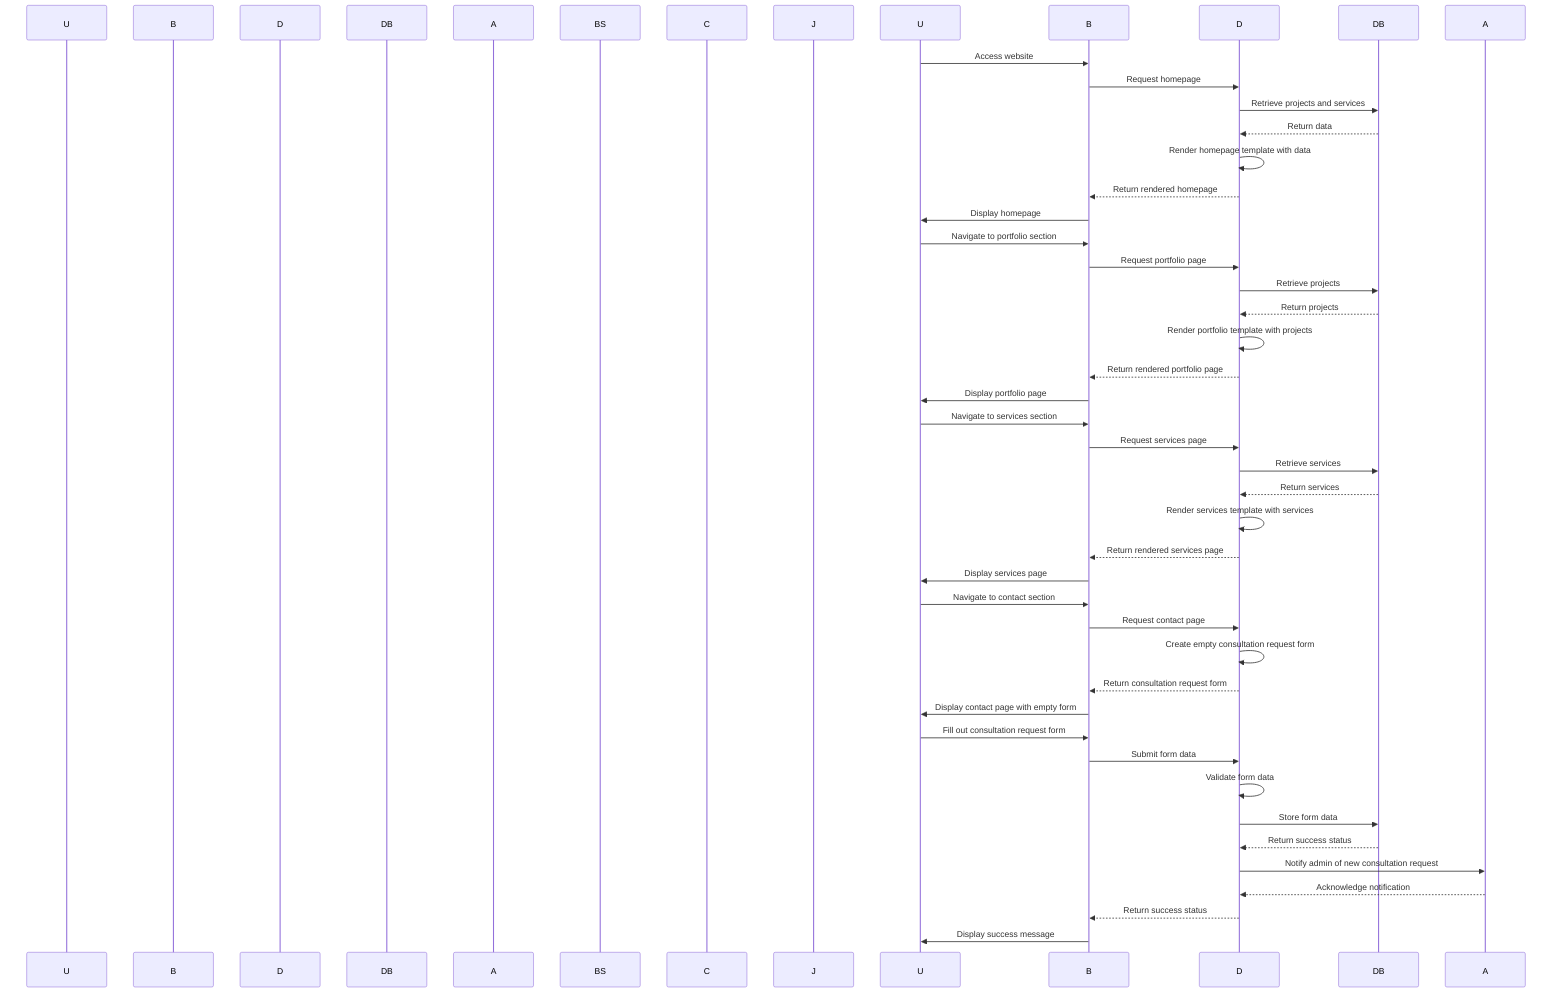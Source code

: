 sequenceDiagram
    participant User as U
    participant Browser as B
    participant Django as D
    participant Database as DB
    participant Admin as A
    participant Bootstrap as BS
    participant CSS as C
    participant JS as J
    U->>B: Access website
    B->>D: Request homepage
    D->>DB: Retrieve projects and services
    DB-->>D: Return data
    D->>D: Render homepage template with data
    D-->>B: Return rendered homepage
    B->>U: Display homepage
    U->>B: Navigate to portfolio section
    B->>D: Request portfolio page
    D->>DB: Retrieve projects
    DB-->>D: Return projects
    D->>D: Render portfolio template with projects
    D-->>B: Return rendered portfolio page
    B->>U: Display portfolio page
    U->>B: Navigate to services section
    B->>D: Request services page
    D->>DB: Retrieve services
    DB-->>D: Return services
    D->>D: Render services template with services
    D-->>B: Return rendered services page
    B->>U: Display services page
    U->>B: Navigate to contact section
    B->>D: Request contact page
    D->>D: Create empty consultation request form
    D-->>B: Return consultation request form
    B->>U: Display contact page with empty form
    U->>B: Fill out consultation request form
    B->>D: Submit form data
    D->>D: Validate form data
    D->>DB: Store form data
    DB-->>D: Return success status
    D->>A: Notify admin of new consultation request
    A-->>D: Acknowledge notification
    D-->>B: Return success status
    B->>U: Display success message
